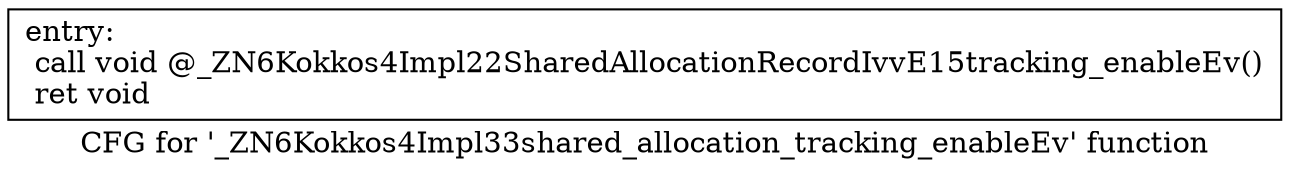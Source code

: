 digraph "CFG for '_ZN6Kokkos4Impl33shared_allocation_tracking_enableEv' function" {
	label="CFG for '_ZN6Kokkos4Impl33shared_allocation_tracking_enableEv' function";

	Node0x5e981c0 [shape=record,label="{entry:\l  call void @_ZN6Kokkos4Impl22SharedAllocationRecordIvvE15tracking_enableEv()\l  ret void\l}"];
}
